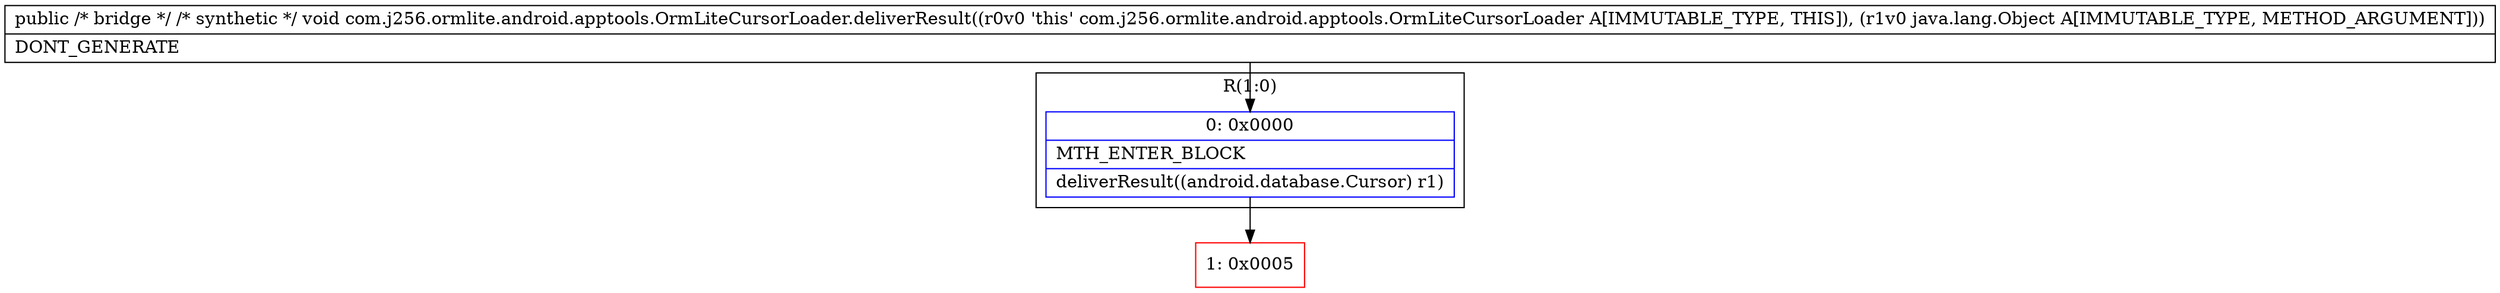 digraph "CFG forcom.j256.ormlite.android.apptools.OrmLiteCursorLoader.deliverResult(Ljava\/lang\/Object;)V" {
subgraph cluster_Region_60347350 {
label = "R(1:0)";
node [shape=record,color=blue];
Node_0 [shape=record,label="{0\:\ 0x0000|MTH_ENTER_BLOCK\l|deliverResult((android.database.Cursor) r1)\l}"];
}
Node_1 [shape=record,color=red,label="{1\:\ 0x0005}"];
MethodNode[shape=record,label="{public \/* bridge *\/ \/* synthetic *\/ void com.j256.ormlite.android.apptools.OrmLiteCursorLoader.deliverResult((r0v0 'this' com.j256.ormlite.android.apptools.OrmLiteCursorLoader A[IMMUTABLE_TYPE, THIS]), (r1v0 java.lang.Object A[IMMUTABLE_TYPE, METHOD_ARGUMENT]))  | DONT_GENERATE\l}"];
MethodNode -> Node_0;
Node_0 -> Node_1;
}

